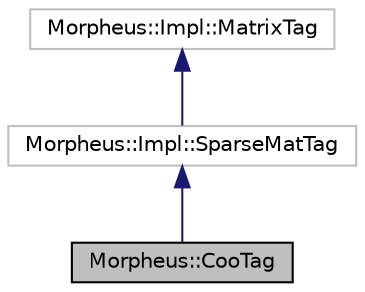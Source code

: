 digraph "Morpheus::CooTag"
{
 // LATEX_PDF_SIZE
  edge [fontname="Helvetica",fontsize="10",labelfontname="Helvetica",labelfontsize="10"];
  node [fontname="Helvetica",fontsize="10",shape=record];
  Node1 [label="Morpheus::CooTag",height=0.2,width=0.4,color="black", fillcolor="grey75", style="filled", fontcolor="black",tooltip=" "];
  Node2 -> Node1 [dir="back",color="midnightblue",fontsize="10",style="solid",fontname="Helvetica"];
  Node2 [label="Morpheus::Impl::SparseMatTag",height=0.2,width=0.4,color="grey75", fillcolor="white", style="filled",URL="$structMorpheus_1_1Impl_1_1SparseMatTag.html",tooltip=" "];
  Node3 -> Node2 [dir="back",color="midnightblue",fontsize="10",style="solid",fontname="Helvetica"];
  Node3 [label="Morpheus::Impl::MatrixTag",height=0.2,width=0.4,color="grey75", fillcolor="white", style="filled",URL="$structMorpheus_1_1Impl_1_1MatrixTag.html",tooltip=" "];
}
